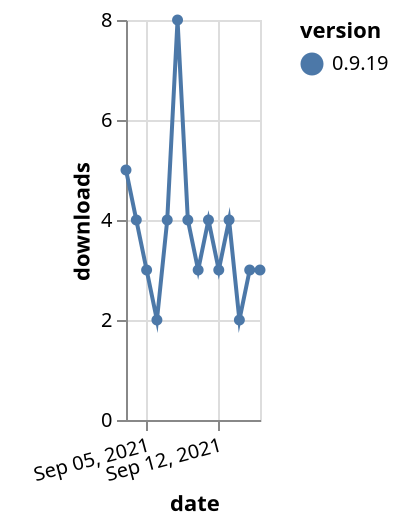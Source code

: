 {"$schema": "https://vega.github.io/schema/vega-lite/v5.json", "description": "A simple bar chart with embedded data.", "data": {"values": [{"date": "2021-09-03", "total": 19943, "delta": 5, "version": "0.9.19"}, {"date": "2021-09-04", "total": 19947, "delta": 4, "version": "0.9.19"}, {"date": "2021-09-05", "total": 19950, "delta": 3, "version": "0.9.19"}, {"date": "2021-09-06", "total": 19952, "delta": 2, "version": "0.9.19"}, {"date": "2021-09-07", "total": 19956, "delta": 4, "version": "0.9.19"}, {"date": "2021-09-08", "total": 19964, "delta": 8, "version": "0.9.19"}, {"date": "2021-09-09", "total": 19968, "delta": 4, "version": "0.9.19"}, {"date": "2021-09-10", "total": 19971, "delta": 3, "version": "0.9.19"}, {"date": "2021-09-11", "total": 19975, "delta": 4, "version": "0.9.19"}, {"date": "2021-09-12", "total": 19978, "delta": 3, "version": "0.9.19"}, {"date": "2021-09-13", "total": 19982, "delta": 4, "version": "0.9.19"}, {"date": "2021-09-14", "total": 19984, "delta": 2, "version": "0.9.19"}, {"date": "2021-09-15", "total": 19987, "delta": 3, "version": "0.9.19"}, {"date": "2021-09-16", "total": 19990, "delta": 3, "version": "0.9.19"}]}, "width": "container", "mark": {"type": "line", "point": {"filled": true}}, "encoding": {"x": {"field": "date", "type": "temporal", "timeUnit": "yearmonthdate", "title": "date", "axis": {"labelAngle": -15}}, "y": {"field": "delta", "type": "quantitative", "title": "downloads"}, "color": {"field": "version", "type": "nominal"}, "tooltip": {"field": "delta"}}}